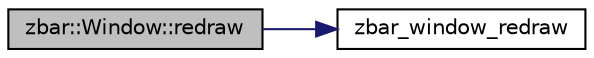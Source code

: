 digraph G
{
  edge [fontname="Helvetica",fontsize="10",labelfontname="Helvetica",labelfontsize="10"];
  node [fontname="Helvetica",fontsize="10",shape=record];
  rankdir=LR;
  Node1 [label="zbar::Window::redraw",height=0.2,width=0.4,color="black", fillcolor="grey75", style="filled" fontcolor="black"];
  Node1 -> Node2 [color="midnightblue",fontsize="10",style="solid"];
  Node2 [label="zbar_window_redraw",height=0.2,width=0.4,color="black", fillcolor="white", style="filled",URL="$zbar_8h.html#a37d8b35aa797dde76578f73d00a238cf"];
}

